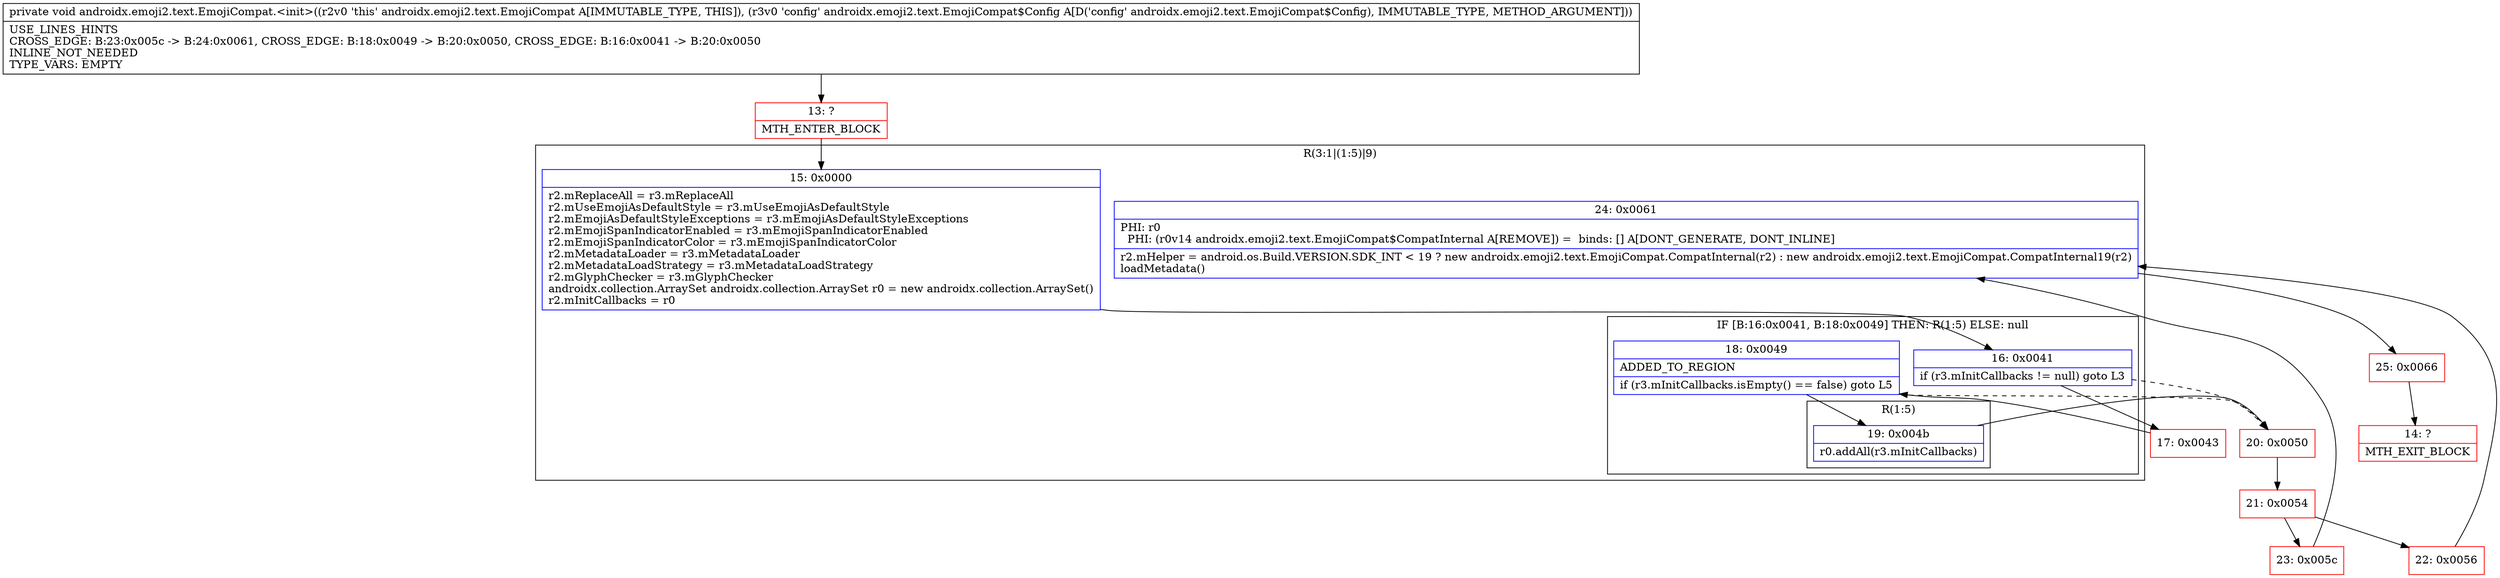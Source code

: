 digraph "CFG forandroidx.emoji2.text.EmojiCompat.\<init\>(Landroidx\/emoji2\/text\/EmojiCompat$Config;)V" {
subgraph cluster_Region_443721841 {
label = "R(3:1|(1:5)|9)";
node [shape=record,color=blue];
Node_15 [shape=record,label="{15\:\ 0x0000|r2.mReplaceAll = r3.mReplaceAll\lr2.mUseEmojiAsDefaultStyle = r3.mUseEmojiAsDefaultStyle\lr2.mEmojiAsDefaultStyleExceptions = r3.mEmojiAsDefaultStyleExceptions\lr2.mEmojiSpanIndicatorEnabled = r3.mEmojiSpanIndicatorEnabled\lr2.mEmojiSpanIndicatorColor = r3.mEmojiSpanIndicatorColor\lr2.mMetadataLoader = r3.mMetadataLoader\lr2.mMetadataLoadStrategy = r3.mMetadataLoadStrategy\lr2.mGlyphChecker = r3.mGlyphChecker\landroidx.collection.ArraySet androidx.collection.ArraySet r0 = new androidx.collection.ArraySet()\lr2.mInitCallbacks = r0\l}"];
subgraph cluster_IfRegion_1008029484 {
label = "IF [B:16:0x0041, B:18:0x0049] THEN: R(1:5) ELSE: null";
node [shape=record,color=blue];
Node_16 [shape=record,label="{16\:\ 0x0041|if (r3.mInitCallbacks != null) goto L3\l}"];
Node_18 [shape=record,label="{18\:\ 0x0049|ADDED_TO_REGION\l|if (r3.mInitCallbacks.isEmpty() == false) goto L5\l}"];
subgraph cluster_Region_548122585 {
label = "R(1:5)";
node [shape=record,color=blue];
Node_19 [shape=record,label="{19\:\ 0x004b|r0.addAll(r3.mInitCallbacks)\l}"];
}
}
Node_24 [shape=record,label="{24\:\ 0x0061|PHI: r0 \l  PHI: (r0v14 androidx.emoji2.text.EmojiCompat$CompatInternal A[REMOVE]) =  binds: [] A[DONT_GENERATE, DONT_INLINE]\l|r2.mHelper = android.os.Build.VERSION.SDK_INT \< 19 ? new androidx.emoji2.text.EmojiCompat.CompatInternal(r2) : new androidx.emoji2.text.EmojiCompat.CompatInternal19(r2)\lloadMetadata()\l}"];
}
Node_13 [shape=record,color=red,label="{13\:\ ?|MTH_ENTER_BLOCK\l}"];
Node_17 [shape=record,color=red,label="{17\:\ 0x0043}"];
Node_20 [shape=record,color=red,label="{20\:\ 0x0050}"];
Node_21 [shape=record,color=red,label="{21\:\ 0x0054}"];
Node_22 [shape=record,color=red,label="{22\:\ 0x0056}"];
Node_25 [shape=record,color=red,label="{25\:\ 0x0066}"];
Node_14 [shape=record,color=red,label="{14\:\ ?|MTH_EXIT_BLOCK\l}"];
Node_23 [shape=record,color=red,label="{23\:\ 0x005c}"];
MethodNode[shape=record,label="{private void androidx.emoji2.text.EmojiCompat.\<init\>((r2v0 'this' androidx.emoji2.text.EmojiCompat A[IMMUTABLE_TYPE, THIS]), (r3v0 'config' androidx.emoji2.text.EmojiCompat$Config A[D('config' androidx.emoji2.text.EmojiCompat$Config), IMMUTABLE_TYPE, METHOD_ARGUMENT]))  | USE_LINES_HINTS\lCROSS_EDGE: B:23:0x005c \-\> B:24:0x0061, CROSS_EDGE: B:18:0x0049 \-\> B:20:0x0050, CROSS_EDGE: B:16:0x0041 \-\> B:20:0x0050\lINLINE_NOT_NEEDED\lTYPE_VARS: EMPTY\l}"];
MethodNode -> Node_13;Node_15 -> Node_16;
Node_16 -> Node_17;
Node_16 -> Node_20[style=dashed];
Node_18 -> Node_19;
Node_18 -> Node_20[style=dashed];
Node_19 -> Node_20;
Node_24 -> Node_25;
Node_13 -> Node_15;
Node_17 -> Node_18;
Node_20 -> Node_21;
Node_21 -> Node_22;
Node_21 -> Node_23;
Node_22 -> Node_24;
Node_25 -> Node_14;
Node_23 -> Node_24;
}

